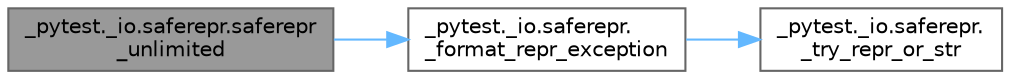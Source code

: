 digraph "_pytest._io.saferepr.saferepr_unlimited"
{
 // LATEX_PDF_SIZE
  bgcolor="transparent";
  edge [fontname=Helvetica,fontsize=10,labelfontname=Helvetica,labelfontsize=10];
  node [fontname=Helvetica,fontsize=10,shape=box,height=0.2,width=0.4];
  rankdir="LR";
  Node1 [id="Node000001",label="_pytest._io.saferepr.saferepr\l_unlimited",height=0.2,width=0.4,color="gray40", fillcolor="grey60", style="filled", fontcolor="black",tooltip=" "];
  Node1 -> Node2 [id="edge1_Node000001_Node000002",color="steelblue1",style="solid",tooltip=" "];
  Node2 [id="Node000002",label="_pytest._io.saferepr.\l_format_repr_exception",height=0.2,width=0.4,color="grey40", fillcolor="white", style="filled",URL="$namespace__pytest_1_1__io_1_1saferepr.html#ae5068b6b796ccfc1f708587b131bfef6",tooltip=" "];
  Node2 -> Node3 [id="edge2_Node000002_Node000003",color="steelblue1",style="solid",tooltip=" "];
  Node3 [id="Node000003",label="_pytest._io.saferepr.\l_try_repr_or_str",height=0.2,width=0.4,color="grey40", fillcolor="white", style="filled",URL="$namespace__pytest_1_1__io_1_1saferepr.html#abbe9406d3eb82ee886227b7c1c61d29f",tooltip=" "];
}
